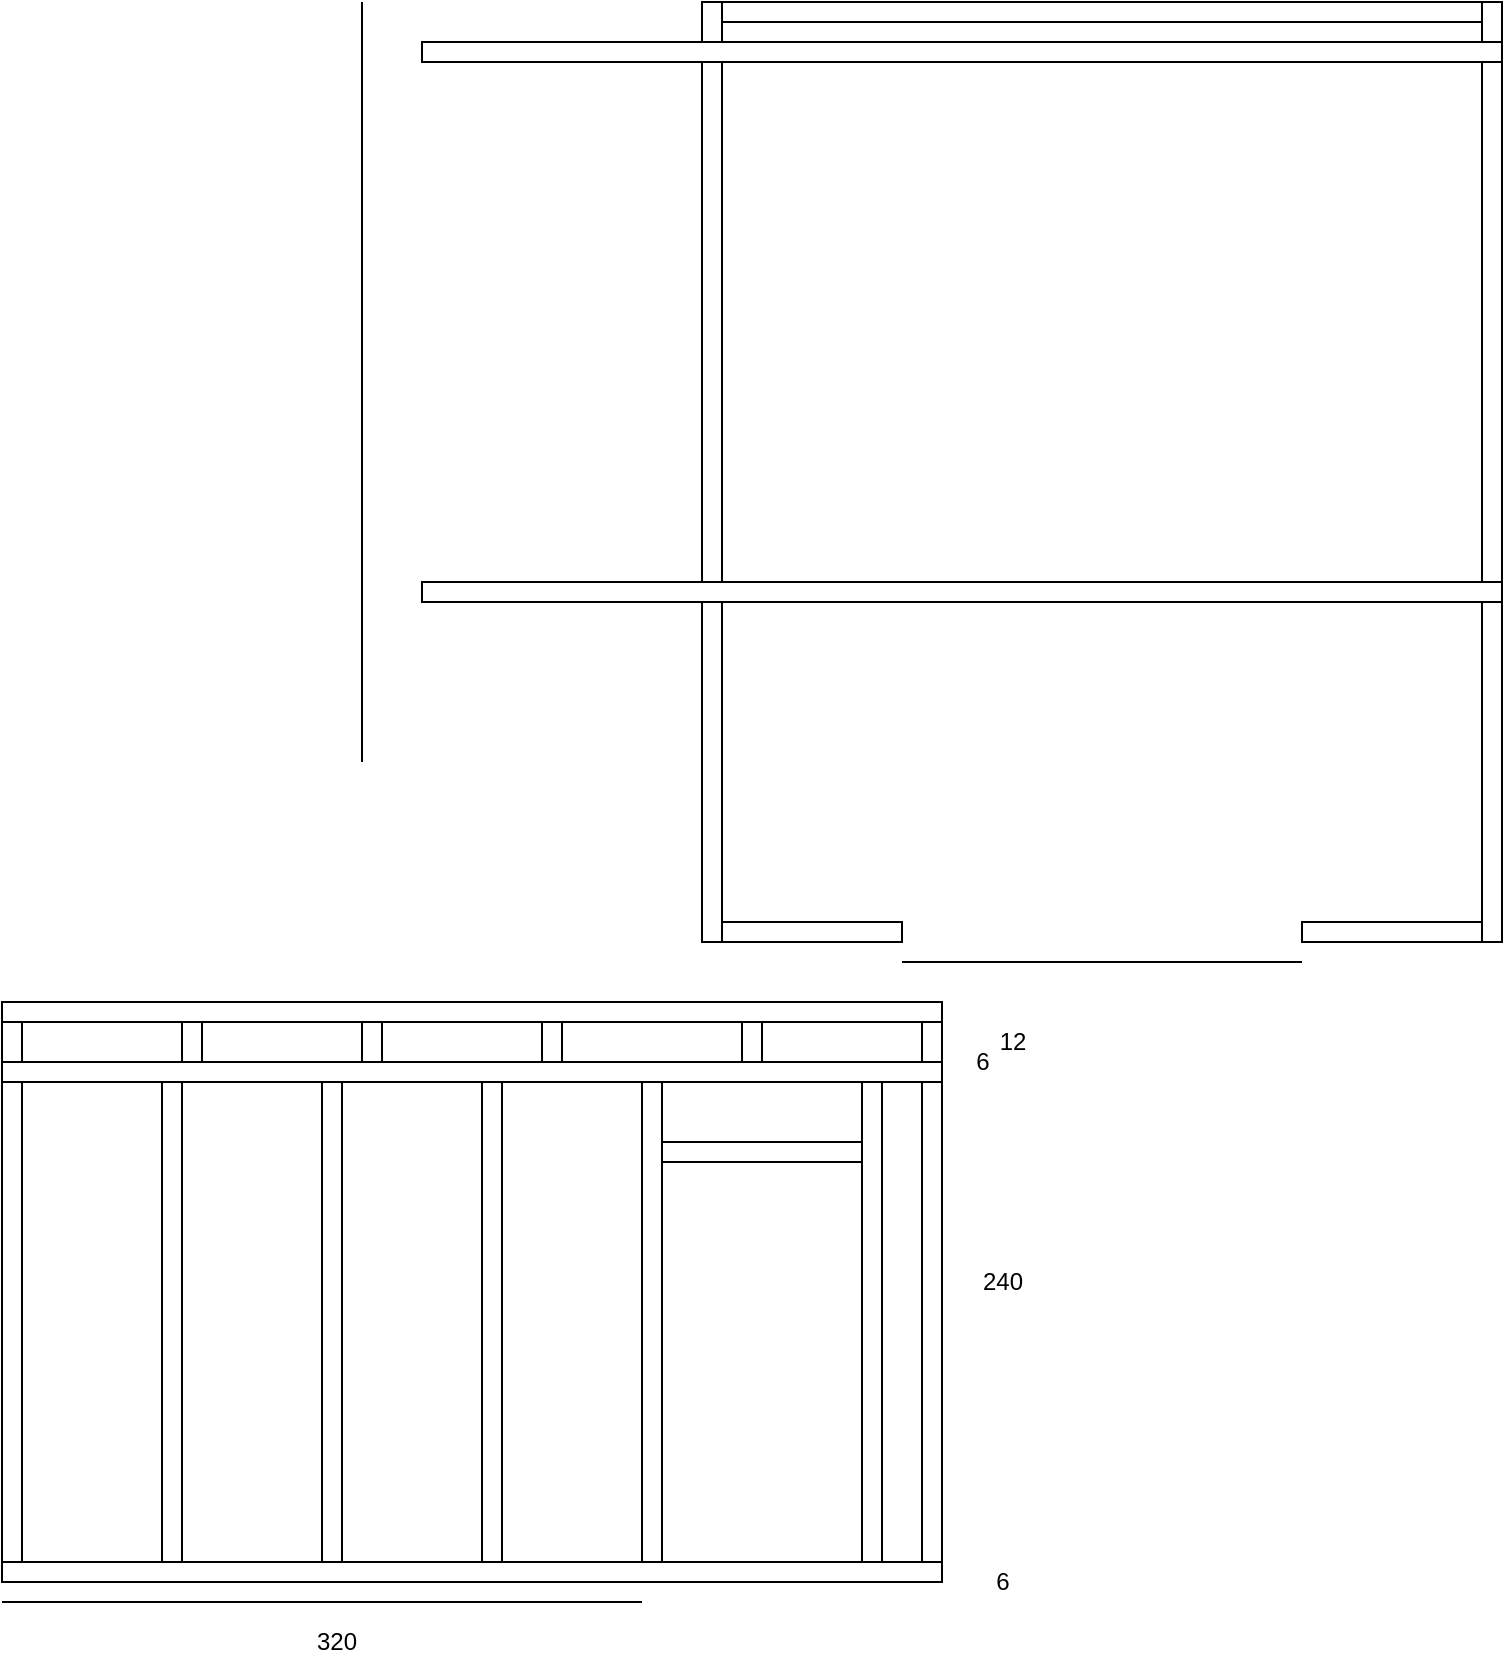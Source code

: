 <mxfile version="16.5.3" type="github">
  <diagram id="uHJnZxycNqBeEuo7Jlci" name="Page-1">
    <mxGraphModel dx="782" dy="506" grid="1" gridSize="10" guides="1" tooltips="1" connect="1" arrows="1" fold="1" page="1" pageScale="1" pageWidth="827" pageHeight="1169" math="0" shadow="0">
      <root>
        <mxCell id="0" />
        <mxCell id="1" parent="0" />
        <mxCell id="wEZuyLANaTQTKHT913J5-1" value="" style="rounded=0;whiteSpace=wrap;html=1;" vertex="1" parent="1">
          <mxGeometry x="380" y="20" width="380" height="10" as="geometry" />
        </mxCell>
        <mxCell id="wEZuyLANaTQTKHT913J5-2" value="" style="rounded=0;whiteSpace=wrap;html=1;" vertex="1" parent="1">
          <mxGeometry x="370" y="20" width="10" height="470" as="geometry" />
        </mxCell>
        <mxCell id="wEZuyLANaTQTKHT913J5-3" value="" style="rounded=0;whiteSpace=wrap;html=1;" vertex="1" parent="1">
          <mxGeometry x="760" y="20" width="10" height="470" as="geometry" />
        </mxCell>
        <mxCell id="wEZuyLANaTQTKHT913J5-4" value="" style="rounded=0;whiteSpace=wrap;html=1;" vertex="1" parent="1">
          <mxGeometry x="380" y="480" width="90" height="10" as="geometry" />
        </mxCell>
        <mxCell id="wEZuyLANaTQTKHT913J5-5" value="" style="rounded=0;whiteSpace=wrap;html=1;" vertex="1" parent="1">
          <mxGeometry x="670" y="480" width="90" height="10" as="geometry" />
        </mxCell>
        <mxCell id="wEZuyLANaTQTKHT913J5-6" value="" style="rounded=0;whiteSpace=wrap;html=1;" vertex="1" parent="1">
          <mxGeometry x="20" y="800" width="470" height="10" as="geometry" />
        </mxCell>
        <mxCell id="wEZuyLANaTQTKHT913J5-7" value="" style="rounded=0;whiteSpace=wrap;html=1;" vertex="1" parent="1">
          <mxGeometry x="20" y="560" width="10" height="240" as="geometry" />
        </mxCell>
        <mxCell id="wEZuyLANaTQTKHT913J5-8" value="" style="rounded=0;whiteSpace=wrap;html=1;" vertex="1" parent="1">
          <mxGeometry x="480" y="560" width="10" height="240" as="geometry" />
        </mxCell>
        <mxCell id="wEZuyLANaTQTKHT913J5-9" value="" style="rounded=0;whiteSpace=wrap;html=1;" vertex="1" parent="1">
          <mxGeometry x="20" y="550" width="470" height="10" as="geometry" />
        </mxCell>
        <mxCell id="wEZuyLANaTQTKHT913J5-10" value="" style="rounded=0;whiteSpace=wrap;html=1;" vertex="1" parent="1">
          <mxGeometry x="100" y="560" width="10" height="240" as="geometry" />
        </mxCell>
        <mxCell id="wEZuyLANaTQTKHT913J5-11" value="" style="rounded=0;whiteSpace=wrap;html=1;" vertex="1" parent="1">
          <mxGeometry x="260" y="560" width="10" height="240" as="geometry" />
        </mxCell>
        <mxCell id="wEZuyLANaTQTKHT913J5-13" value="" style="endArrow=none;html=1;rounded=0;" edge="1" parent="1">
          <mxGeometry width="50" height="50" relative="1" as="geometry">
            <mxPoint x="20" y="820" as="sourcePoint" />
            <mxPoint x="340" y="820" as="targetPoint" />
          </mxGeometry>
        </mxCell>
        <mxCell id="wEZuyLANaTQTKHT913J5-14" value="" style="rounded=0;whiteSpace=wrap;html=1;" vertex="1" parent="1">
          <mxGeometry x="340" y="560" width="10" height="240" as="geometry" />
        </mxCell>
        <mxCell id="wEZuyLANaTQTKHT913J5-15" value="" style="rounded=0;whiteSpace=wrap;html=1;" vertex="1" parent="1">
          <mxGeometry x="450" y="560" width="10" height="240" as="geometry" />
        </mxCell>
        <mxCell id="wEZuyLANaTQTKHT913J5-16" value="" style="rounded=0;whiteSpace=wrap;html=1;" vertex="1" parent="1">
          <mxGeometry x="350" y="590" width="100" height="10" as="geometry" />
        </mxCell>
        <mxCell id="wEZuyLANaTQTKHT913J5-20" value="" style="endArrow=none;html=1;rounded=0;" edge="1" parent="1">
          <mxGeometry width="50" height="50" relative="1" as="geometry">
            <mxPoint x="470" y="500" as="sourcePoint" />
            <mxPoint x="670" y="500" as="targetPoint" />
          </mxGeometry>
        </mxCell>
        <mxCell id="wEZuyLANaTQTKHT913J5-21" value="" style="rounded=0;whiteSpace=wrap;html=1;" vertex="1" parent="1">
          <mxGeometry x="230" y="40" width="540" height="10" as="geometry" />
        </mxCell>
        <mxCell id="wEZuyLANaTQTKHT913J5-22" value="" style="rounded=0;whiteSpace=wrap;html=1;" vertex="1" parent="1">
          <mxGeometry x="230" y="310" width="540" height="10" as="geometry" />
        </mxCell>
        <mxCell id="wEZuyLANaTQTKHT913J5-23" value="" style="endArrow=none;html=1;rounded=0;" edge="1" parent="1">
          <mxGeometry width="50" height="50" relative="1" as="geometry">
            <mxPoint x="200" y="400" as="sourcePoint" />
            <mxPoint x="200" y="20" as="targetPoint" />
          </mxGeometry>
        </mxCell>
        <mxCell id="wEZuyLANaTQTKHT913J5-25" value="" style="rounded=0;whiteSpace=wrap;html=1;" vertex="1" parent="1">
          <mxGeometry x="20" y="530" width="10" height="20" as="geometry" />
        </mxCell>
        <mxCell id="wEZuyLANaTQTKHT913J5-26" value="" style="rounded=0;whiteSpace=wrap;html=1;" vertex="1" parent="1">
          <mxGeometry x="110" y="530" width="10" height="20" as="geometry" />
        </mxCell>
        <mxCell id="wEZuyLANaTQTKHT913J5-29" value="" style="rounded=0;whiteSpace=wrap;html=1;" vertex="1" parent="1">
          <mxGeometry x="180" y="560" width="10" height="240" as="geometry" />
        </mxCell>
        <mxCell id="wEZuyLANaTQTKHT913J5-30" value="" style="rounded=0;whiteSpace=wrap;html=1;" vertex="1" parent="1">
          <mxGeometry x="200" y="530" width="10" height="20" as="geometry" />
        </mxCell>
        <mxCell id="wEZuyLANaTQTKHT913J5-31" value="" style="rounded=0;whiteSpace=wrap;html=1;" vertex="1" parent="1">
          <mxGeometry x="290" y="530" width="10" height="20" as="geometry" />
        </mxCell>
        <mxCell id="wEZuyLANaTQTKHT913J5-33" value="" style="rounded=0;whiteSpace=wrap;html=1;" vertex="1" parent="1">
          <mxGeometry x="480" y="530" width="10" height="20" as="geometry" />
        </mxCell>
        <mxCell id="wEZuyLANaTQTKHT913J5-37" value="" style="rounded=0;whiteSpace=wrap;html=1;" vertex="1" parent="1">
          <mxGeometry x="390" y="530" width="10" height="20" as="geometry" />
        </mxCell>
        <mxCell id="wEZuyLANaTQTKHT913J5-40" value="" style="rounded=0;whiteSpace=wrap;html=1;" vertex="1" parent="1">
          <mxGeometry x="20" y="520" width="470" height="10" as="geometry" />
        </mxCell>
        <mxCell id="wEZuyLANaTQTKHT913J5-41" value="6" style="text;html=1;align=center;verticalAlign=middle;resizable=0;points=[];autosize=1;strokeColor=none;fillColor=none;" vertex="1" parent="1">
          <mxGeometry x="510" y="800" width="20" height="20" as="geometry" />
        </mxCell>
        <mxCell id="wEZuyLANaTQTKHT913J5-42" value="240" style="text;html=1;align=center;verticalAlign=middle;resizable=0;points=[];autosize=1;strokeColor=none;fillColor=none;" vertex="1" parent="1">
          <mxGeometry x="500" y="650" width="40" height="20" as="geometry" />
        </mxCell>
        <mxCell id="wEZuyLANaTQTKHT913J5-43" value="6" style="text;html=1;align=center;verticalAlign=middle;resizable=0;points=[];autosize=1;strokeColor=none;fillColor=none;" vertex="1" parent="1">
          <mxGeometry x="500" y="540" width="20" height="20" as="geometry" />
        </mxCell>
        <mxCell id="wEZuyLANaTQTKHT913J5-44" value="12" style="text;html=1;align=center;verticalAlign=middle;resizable=0;points=[];autosize=1;strokeColor=none;fillColor=none;" vertex="1" parent="1">
          <mxGeometry x="510" y="530" width="30" height="20" as="geometry" />
        </mxCell>
        <mxCell id="wEZuyLANaTQTKHT913J5-45" value="320" style="text;html=1;align=center;verticalAlign=middle;resizable=0;points=[];autosize=1;strokeColor=none;fillColor=none;" vertex="1" parent="1">
          <mxGeometry x="167" y="830" width="40" height="20" as="geometry" />
        </mxCell>
      </root>
    </mxGraphModel>
  </diagram>
</mxfile>
